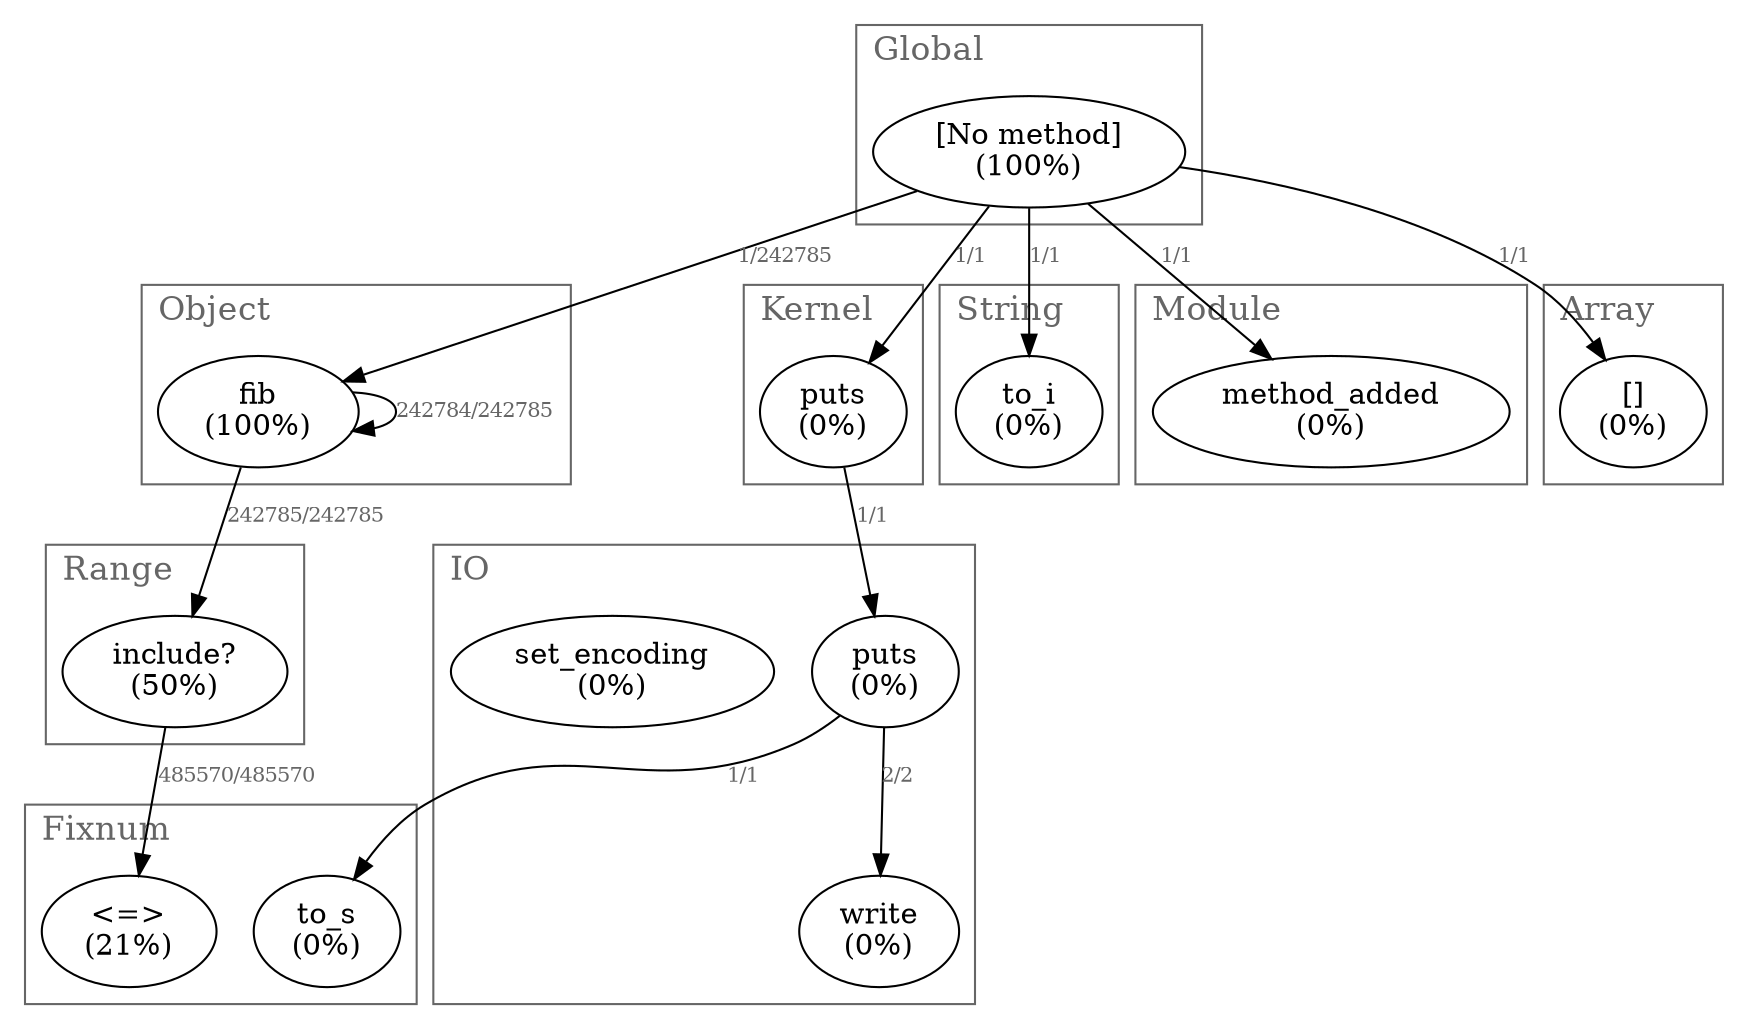 digraph "Profile" {
labelloc=t;
labeljust=l;
subgraph "Thread 70178969093840" {
70178973803580 [label="[No method]\n(100%)"];
70178973803580 -> 70178973803500 [label="1/242785" fontsize=10 fontcolor="#666666"];
70178973803580 -> 70178973803380 [label="1/1" fontsize=10 fontcolor="#666666"];
70178973803580 -> 70178973803520 [label="1/1" fontsize=10 fontcolor="#666666"];
70178973803580 -> 70178973803560 [label="1/1" fontsize=10 fontcolor="#666666"];
70178973803580 -> 70178973803540 [label="1/1" fontsize=10 fontcolor="#666666"];
70178973803500 [label="fib\n(100%)"];
70178973803500 -> 70178973803440 [label="242785/242785" fontsize=10 fontcolor="#666666"];
70178973803500 -> 70178973803500 [label="242784/242785" fontsize=10 fontcolor="#666666"];
70178973803440 [label="include?\n(50%)"];
70178973803440 -> 70178973803400 [label="485570/485570" fontsize=10 fontcolor="#666666"];
70178973803400 [label="<=>\n(21%)"];
70178973803380 [label="puts\n(0%)"];
70178973803380 -> 70178973803320 [label="1/1" fontsize=10 fontcolor="#666666"];
70178973803320 [label="puts\n(0%)"];
70178973803320 -> 70178973803260 [label="2/2" fontsize=10 fontcolor="#666666"];
70178973803320 -> 70178973803280 [label="1/1" fontsize=10 fontcolor="#666666"];
70178973803260 [label="write\n(0%)"];
70178973803600 [label="set_encoding\n(0%)"];
70178973803280 [label="to_s\n(0%)"];
70178973803560 [label="method_added\n(0%)"];
70178973803520 [label="to_i\n(0%)"];
70178973803540 [label="[]\n(0%)"];
}
subgraph cluster_70178973695780 {
label = "IO";
fontcolor = "#666666";
fontsize = 16;
color = "#666666";
70178973803600;
70178973803320;
70178973803260;
}
subgraph cluster_70178973695560 {
label = "Global";
fontcolor = "#666666";
fontsize = 16;
color = "#666666";
70178973803580;
}
subgraph cluster_70178973695260 {
label = "Module";
fontcolor = "#666666";
fontsize = 16;
color = "#666666";
70178973803560;
}
subgraph cluster_70178973695000 {
label = "Array";
fontcolor = "#666666";
fontsize = 16;
color = "#666666";
70178973803540;
}
subgraph cluster_70178973694620 {
label = "String";
fontcolor = "#666666";
fontsize = 16;
color = "#666666";
70178973803520;
}
subgraph cluster_70178973694140 {
label = "Object";
fontcolor = "#666666";
fontsize = 16;
color = "#666666";
70178973803500;
}
subgraph cluster_70178973693980 {
label = "Range";
fontcolor = "#666666";
fontsize = 16;
color = "#666666";
70178973803440;
}
subgraph cluster_70178973693800 {
label = "Fixnum";
fontcolor = "#666666";
fontsize = 16;
color = "#666666";
70178973803400;
70178973803280;
}
subgraph cluster_70178973693580 {
label = "Kernel";
fontcolor = "#666666";
fontsize = 16;
color = "#666666";
70178973803380;
}
}
